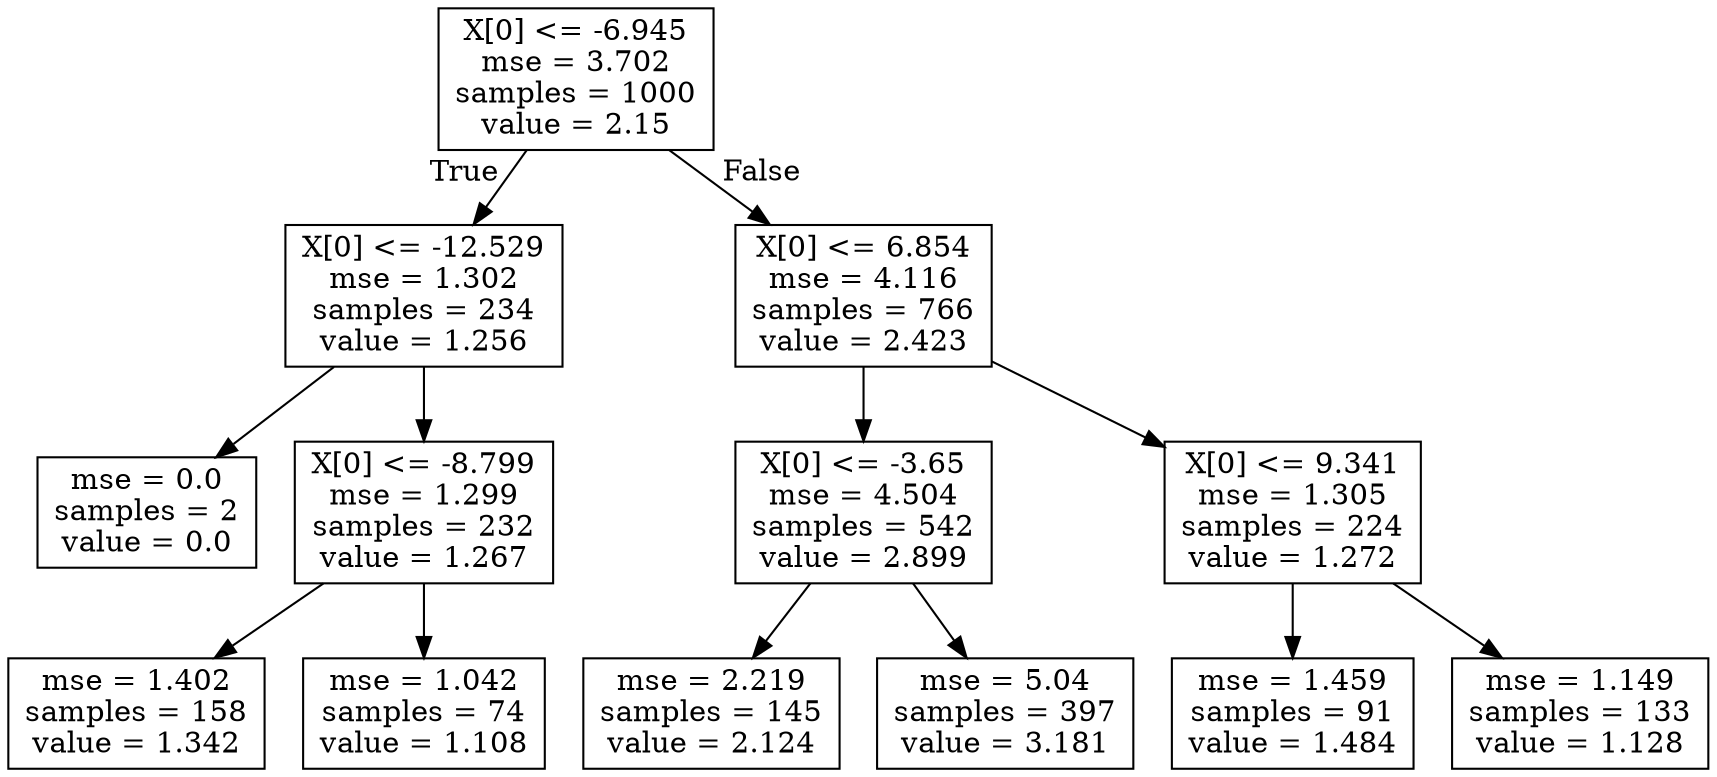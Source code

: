 digraph Tree {
	graph [bb="0,0,666,365"];
	node [label="\N",
		shape=box
	];
	0	 [height=0.94444,
		label="X[0] <= -6.945\nmse = 3.702\nsamples = 1000\nvalue = 2.15",
		pos="248,331",
		width=1.4444];
	1	 [height=0.94444,
		label="X[0] <= -12.529\nmse = 1.302\nsamples = 234\nvalue = 1.256",
		pos="162,227",
		width=1.5];
	0 -> 1	 [head_lp="187.96,286.21",
		headlabel=True,
		labelangle=45,
		labeldistance=2.5,
		pos="e,190.08,261.3 220.08,296.88 212.57,287.98 204.36,278.24 196.53,268.96"];
	6	 [height=0.94444,
		label="X[0] <= 6.854\nmse = 4.116\nsamples = 766\nvalue = 2.423",
		pos="335,227",
		width=1.3611];
	0 -> 6	 [head_lp="308.58,286.22",
		headlabel=False,
		labelangle=-45,
		labeldistance=2.5,
		pos="e,306.6,261.3 276.25,296.88 283.84,287.98 292.15,278.24 300.07,268.96"];
	2	 [height=0.73611,
		label="mse = 0.0\nsamples = 2\nvalue = 0.0",
		pos="51,123",
		width=1.1667];
	1 -> 2	 [pos="e,78.772,149.52 125.96,192.88 113.28,181.23 99.035,168.14 86.402,156.53"];
	3	 [height=0.94444,
		label="X[0] <= -8.799\nmse = 1.299\nsamples = 232\nvalue = 1.267",
		pos="162,123",
		width=1.4028];
	1 -> 3	 [pos="e,162,157.3 162,192.88 162,184.78 162,175.98 162,167.47"];
	4	 [height=0.73611,
		label="mse = 1.402\nsamples = 158\nvalue = 1.342",
		pos="49,26.5",
		width=1.3611];
	3 -> 4	 [pos="e,79.775,53.237 122.48,88.948 111.21,79.526 98.951,69.273 87.732,59.891"];
	5	 [height=0.73611,
		label="mse = 1.042\nsamples = 74\nvalue = 1.108",
		pos="162,26.5",
		width=1.2778];
	3 -> 5	 [pos="e,162,53.237 162,88.948 162,80.715 162,71.848 162,63.481"];
	7	 [height=0.94444,
		label="X[0] <= -3.65\nmse = 4.504\nsamples = 542\nvalue = 2.899",
		pos="335,123",
		width=1.3611];
	6 -> 7	 [pos="e,335,157.3 335,192.88 335,184.78 335,175.98 335,167.47"];
	10	 [height=0.94444,
		label="X[0] <= 9.341\nmse = 1.305\nsamples = 224\nvalue = 1.272",
		pos="504,123",
		width=1.3611];
	6 -> 10	 [pos="e,454.89,153.64 384.34,196.22 403.69,184.54 426.03,171.06 446.13,158.93"];
	8	 [height=0.73611,
		label="mse = 2.219\nsamples = 145\nvalue = 2.124",
		pos="275,26.5",
		width=1.3611];
	7 -> 8	 [pos="e,291.34,53.237 314.01,88.948 308.44,80.166 302.41,70.663 296.79,61.815"];
	9	 [height=0.73611,
		label="mse = 5.04\nsamples = 397\nvalue = 3.181",
		pos="391,26.5",
		width=1.3611];
	7 -> 9	 [pos="e,375.75,53.237 354.59,88.948 359.74,80.258 365.3,70.861 370.5,62.092"];
	11	 [height=0.73611,
		label="mse = 1.459\nsamples = 91\nvalue = 1.484",
		pos="504,26.5",
		width=1.2778];
	10 -> 11	 [pos="e,504,53.237 504,88.948 504,80.715 504,71.848 504,63.481"];
	12	 [height=0.73611,
		label="mse = 1.149\nsamples = 133\nvalue = 1.128",
		pos="617,26.5",
		width=1.3611];
	10 -> 12	 [pos="e,586.22,53.237 543.52,88.948 554.79,79.526 567.05,69.273 578.27,59.891"];
}
